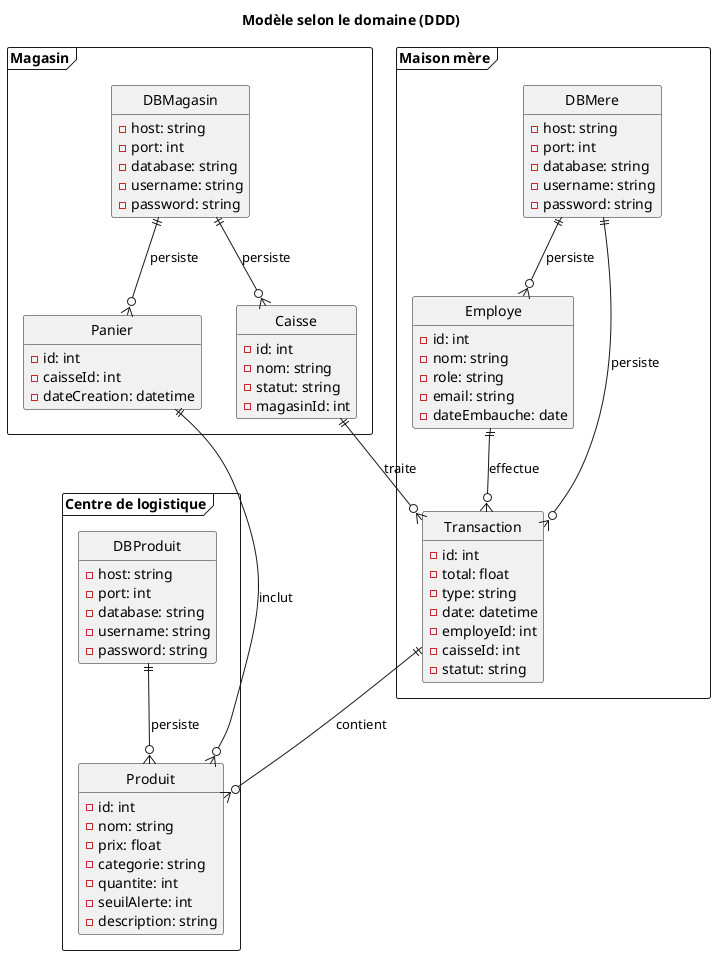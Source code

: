 @startuml

hide circle
hide method

title Modèle selon le domaine (DDD)

package "Maison mère" <<Frame>> {
  class Employe {
    -id: int
    -nom: string
    -role: string
    -email: string
    -dateEmbauche: date
  }
  
  class Transaction {
    -id: int
    -total: float
    -type: string
    -date: datetime
    -employeId: int
    -caisseId: int
    -statut: string
  }
  
  class DBMere {
    -host: string
    -port: int
    -database: string
    -username: string
    -password: string
  }
}

package "Magasin" <<Frame>> {
  class Caisse {
    -id: int
    -nom: string
    -statut: string
    -magasinId: int
  }
  
  class Panier {
    -id: int
    -caisseId: int
    -dateCreation: datetime
  }
  
  class DBMagasin {
    -host: string
    -port: int
    -database: string
    -username: string
    -password: string
  }
}

package "Centre de logistique" <<Frame>> {
  class Produit {
    -id: int
    -nom: string
    -prix: float
    -categorie: string
    -quantite: int
    -seuilAlerte: int
    -description: string
  }
  
  class DBProduit {
    -host: string
    -port: int
    -database: string
    -username: string
    -password: string
  }
}

' Relations entre entités
Employe ||--o{ Transaction : "effectue"
Caisse ||--o{ Transaction : "traite"
Transaction ||--o{ Produit : "contient"
Panier ||--o{ Produit : "inclut"

' Relations avec les bases de données
DBMere ||--o{ Employe : "persiste"
DBMere ||--o{ Transaction : "persiste"
DBMagasin ||--o{ Caisse : "persiste"
DBMagasin ||--o{ Panier : "persiste"
DBProduit ||--o{ Produit : "persiste"

@enduml
